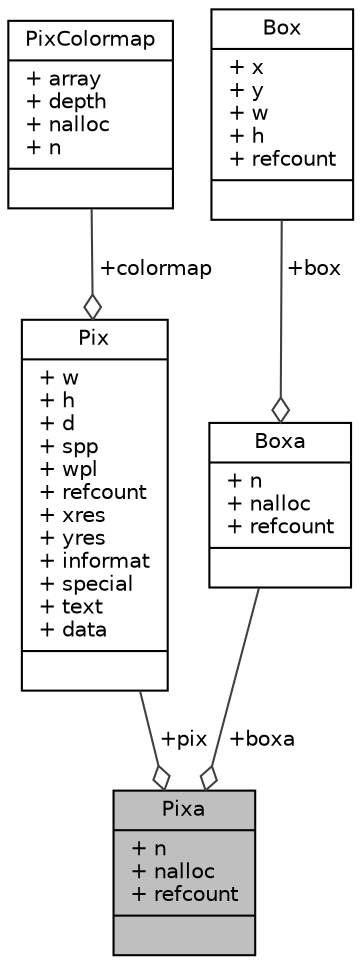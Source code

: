 digraph "Pixa"
{
 // LATEX_PDF_SIZE
  edge [fontname="Helvetica",fontsize="10",labelfontname="Helvetica",labelfontsize="10"];
  node [fontname="Helvetica",fontsize="10",shape=record];
  Node1 [label="{Pixa\n|+ n\l+ nalloc\l+ refcount\l|}",height=0.2,width=0.4,color="black", fillcolor="grey75", style="filled", fontcolor="black",tooltip=" "];
  Node2 -> Node1 [color="grey25",fontsize="10",style="solid",label=" +pix" ,arrowhead="odiamond",fontname="Helvetica"];
  Node2 [label="{Pix\n|+ w\l+ h\l+ d\l+ spp\l+ wpl\l+ refcount\l+ xres\l+ yres\l+ informat\l+ special\l+ text\l+ data\l|}",height=0.2,width=0.4,color="black", fillcolor="white", style="filled",URL="$struct_pix.html",tooltip=" "];
  Node3 -> Node2 [color="grey25",fontsize="10",style="solid",label=" +colormap" ,arrowhead="odiamond",fontname="Helvetica"];
  Node3 [label="{PixColormap\n|+ array\l+ depth\l+ nalloc\l+ n\l|}",height=0.2,width=0.4,color="black", fillcolor="white", style="filled",URL="$struct_pix_colormap.html",tooltip=" "];
  Node4 -> Node1 [color="grey25",fontsize="10",style="solid",label=" +boxa" ,arrowhead="odiamond",fontname="Helvetica"];
  Node4 [label="{Boxa\n|+ n\l+ nalloc\l+ refcount\l|}",height=0.2,width=0.4,color="black", fillcolor="white", style="filled",URL="$struct_boxa.html",tooltip=" "];
  Node5 -> Node4 [color="grey25",fontsize="10",style="solid",label=" +box" ,arrowhead="odiamond",fontname="Helvetica"];
  Node5 [label="{Box\n|+ x\l+ y\l+ w\l+ h\l+ refcount\l|}",height=0.2,width=0.4,color="black", fillcolor="white", style="filled",URL="$struct_box.html",tooltip=" "];
}
